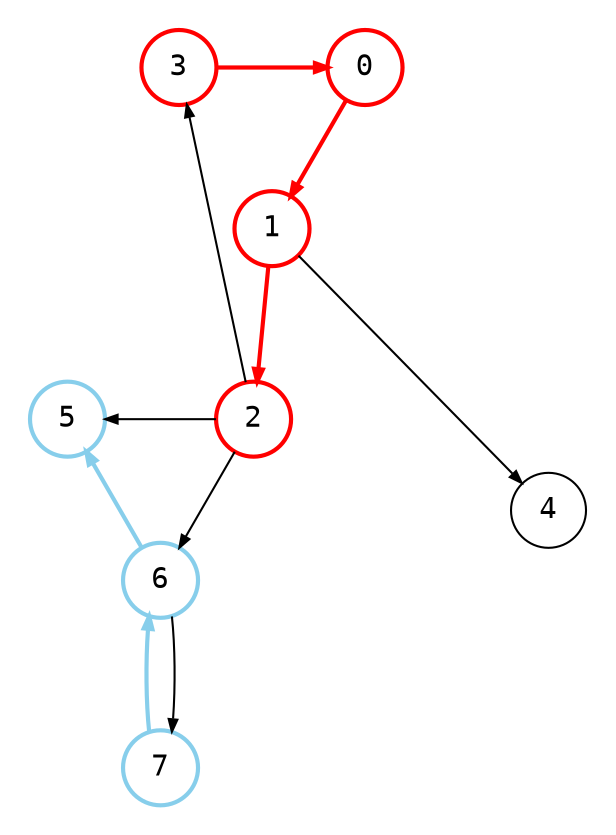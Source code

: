 digraph {
    node [shape=circle, fontname="monospace"];
    edge [arrowsize=0.6, fontname="monospace", fontsize=9];
    layout=circo;
    scale=1.0;
    normalize=true;
    pad=0.2;
    splines=line;

    3 [style="bold"; color=red];
    0, 1, 2 [style=bold, color=red];
    4 [color="#bbb", fontcolor="#bbb"];
    7 [style=bold; color=skyblue];
    6, 5 [style=bold, color=skyblue];

    3 -> 0 [style=bold; color=red];
    0 -> 1 [style=bold; color=red];
    1 -> 2 [style=bold; color=red];
    1 -> 4 [color="#bbb"];
    2 -> 3 [color="#bbb"];
    2 -> 5 [color="#bbb"];
    2 -> 6 [color="#bbb"];
    6 -> 5 [style=bold; color=skyblue];
    6 -> 7 [color="#bbb"];
    7 -> 6 [style=bold; color=skyblue];
}